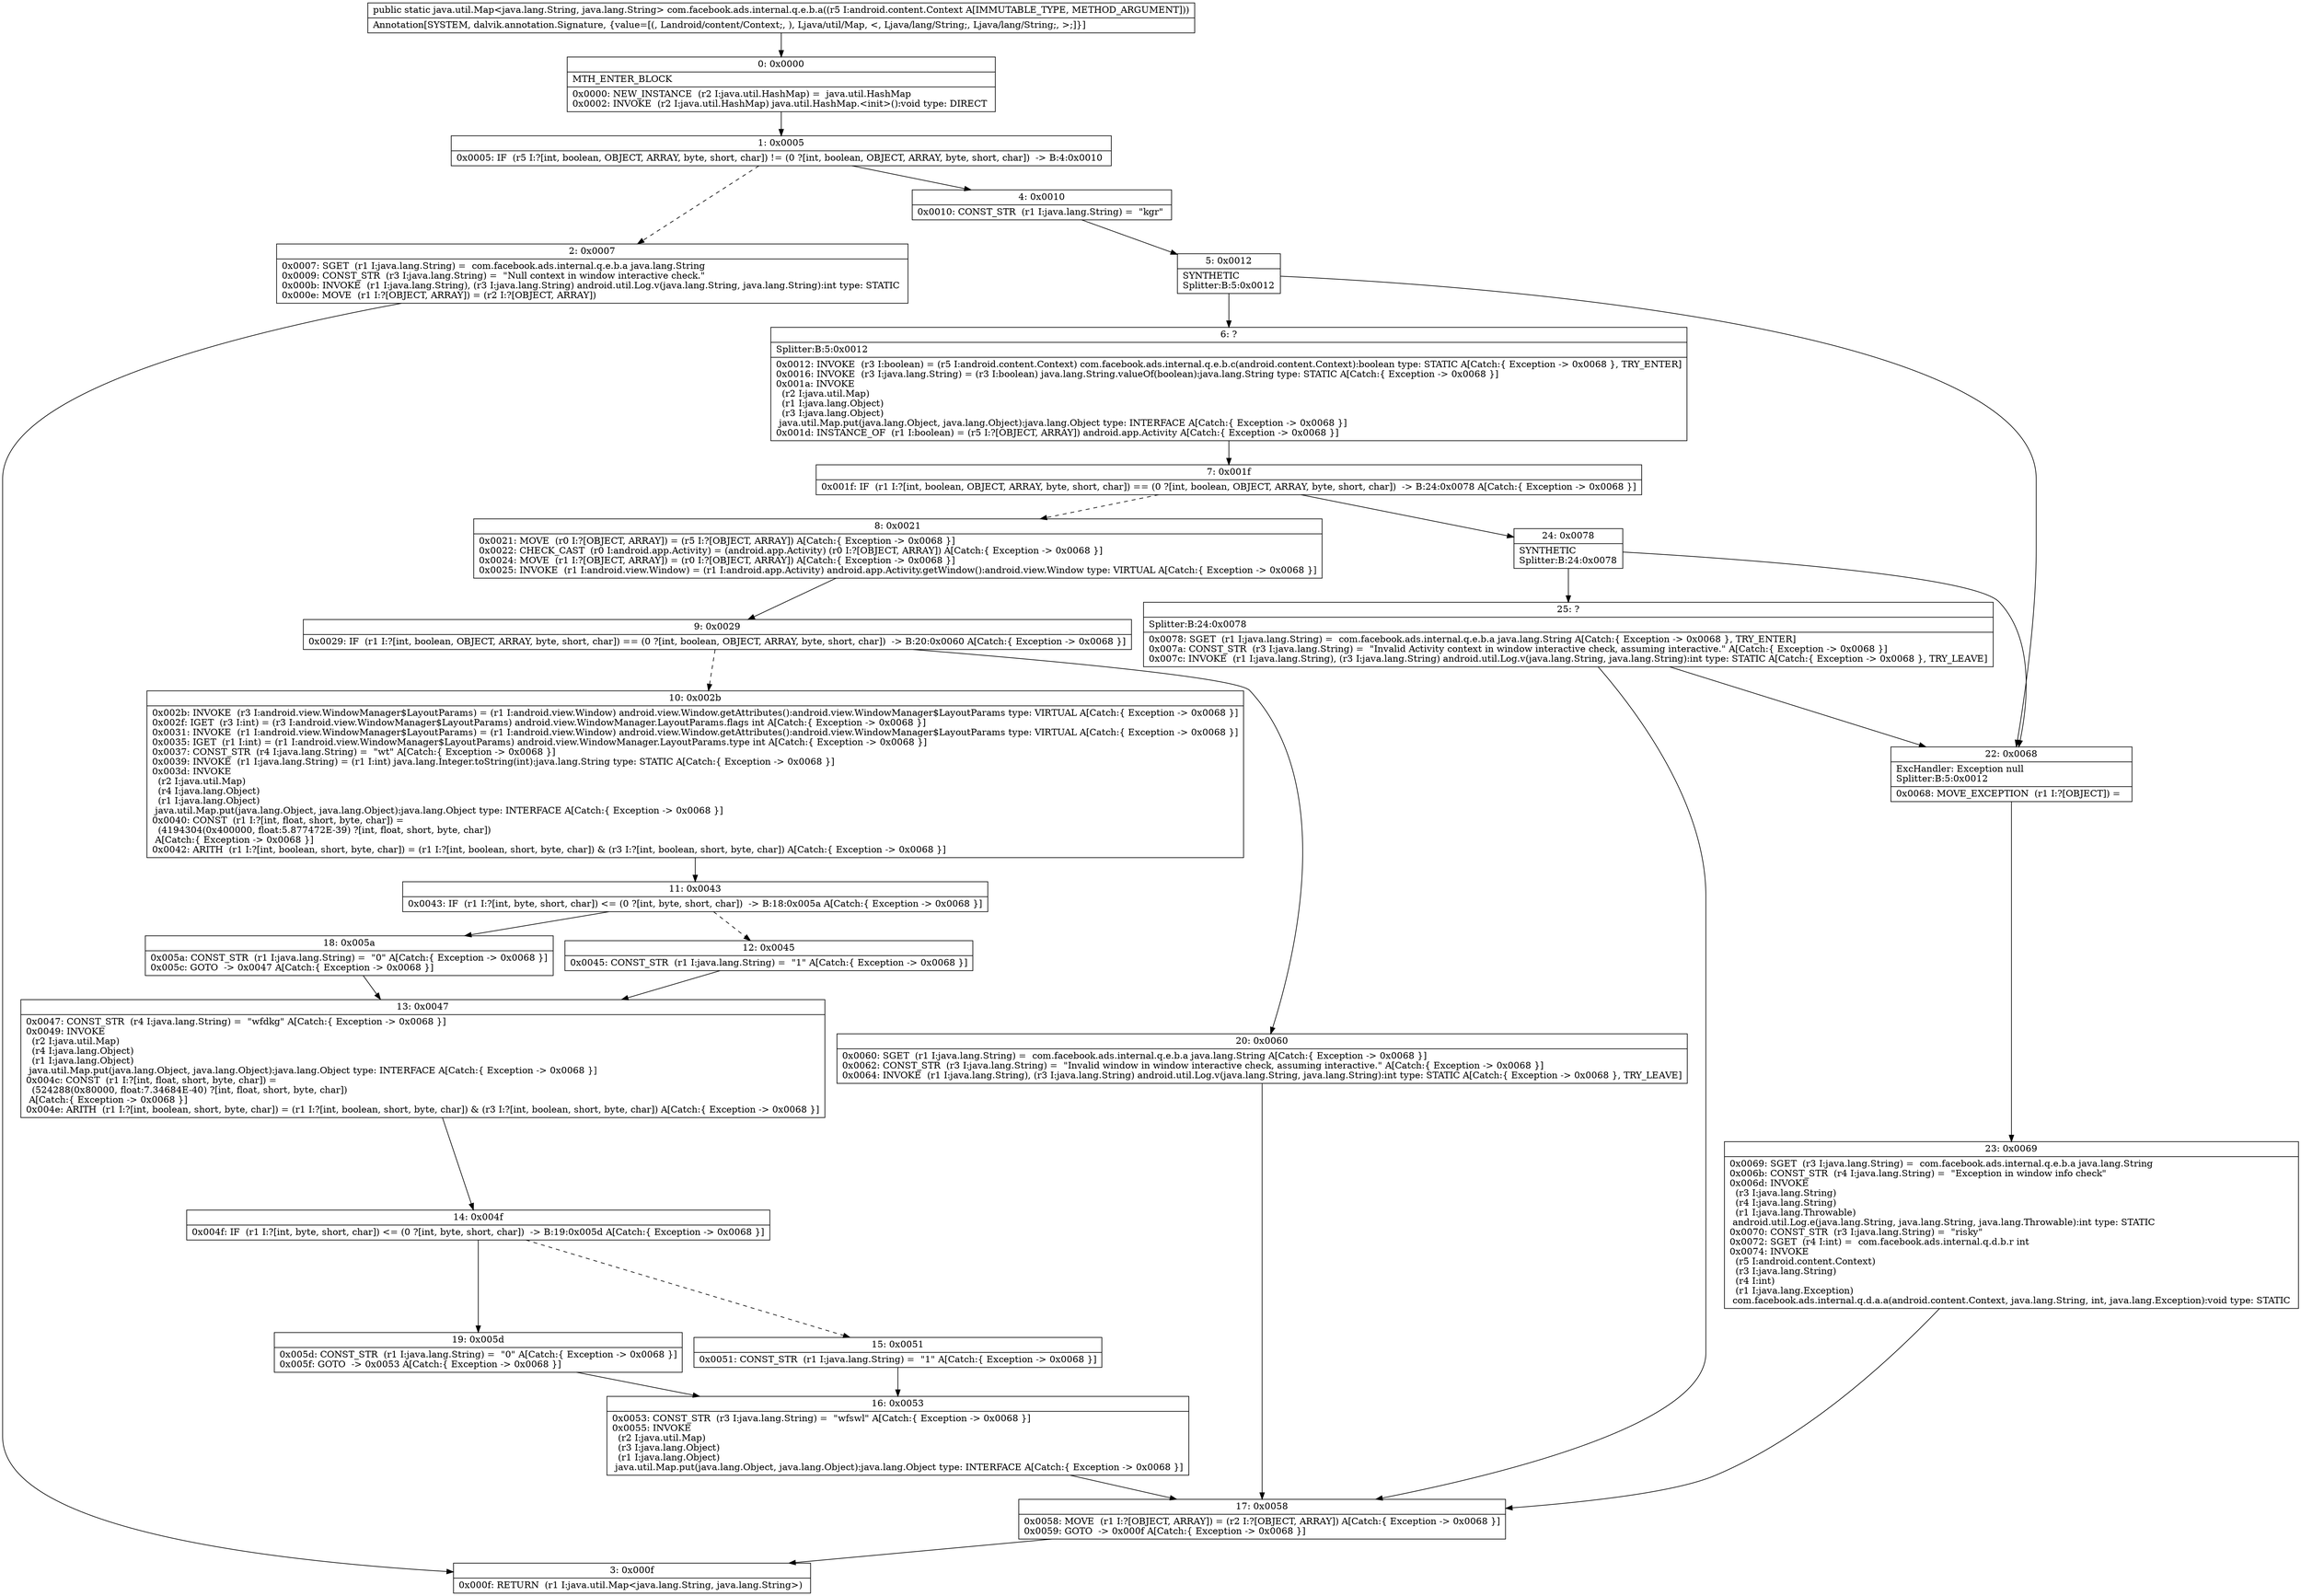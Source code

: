 digraph "CFG forcom.facebook.ads.internal.q.e.b.a(Landroid\/content\/Context;)Ljava\/util\/Map;" {
Node_0 [shape=record,label="{0\:\ 0x0000|MTH_ENTER_BLOCK\l|0x0000: NEW_INSTANCE  (r2 I:java.util.HashMap) =  java.util.HashMap \l0x0002: INVOKE  (r2 I:java.util.HashMap) java.util.HashMap.\<init\>():void type: DIRECT \l}"];
Node_1 [shape=record,label="{1\:\ 0x0005|0x0005: IF  (r5 I:?[int, boolean, OBJECT, ARRAY, byte, short, char]) != (0 ?[int, boolean, OBJECT, ARRAY, byte, short, char])  \-\> B:4:0x0010 \l}"];
Node_2 [shape=record,label="{2\:\ 0x0007|0x0007: SGET  (r1 I:java.lang.String) =  com.facebook.ads.internal.q.e.b.a java.lang.String \l0x0009: CONST_STR  (r3 I:java.lang.String) =  \"Null context in window interactive check.\" \l0x000b: INVOKE  (r1 I:java.lang.String), (r3 I:java.lang.String) android.util.Log.v(java.lang.String, java.lang.String):int type: STATIC \l0x000e: MOVE  (r1 I:?[OBJECT, ARRAY]) = (r2 I:?[OBJECT, ARRAY]) \l}"];
Node_3 [shape=record,label="{3\:\ 0x000f|0x000f: RETURN  (r1 I:java.util.Map\<java.lang.String, java.lang.String\>) \l}"];
Node_4 [shape=record,label="{4\:\ 0x0010|0x0010: CONST_STR  (r1 I:java.lang.String) =  \"kgr\" \l}"];
Node_5 [shape=record,label="{5\:\ 0x0012|SYNTHETIC\lSplitter:B:5:0x0012\l}"];
Node_6 [shape=record,label="{6\:\ ?|Splitter:B:5:0x0012\l|0x0012: INVOKE  (r3 I:boolean) = (r5 I:android.content.Context) com.facebook.ads.internal.q.e.b.c(android.content.Context):boolean type: STATIC A[Catch:\{ Exception \-\> 0x0068 \}, TRY_ENTER]\l0x0016: INVOKE  (r3 I:java.lang.String) = (r3 I:boolean) java.lang.String.valueOf(boolean):java.lang.String type: STATIC A[Catch:\{ Exception \-\> 0x0068 \}]\l0x001a: INVOKE  \l  (r2 I:java.util.Map)\l  (r1 I:java.lang.Object)\l  (r3 I:java.lang.Object)\l java.util.Map.put(java.lang.Object, java.lang.Object):java.lang.Object type: INTERFACE A[Catch:\{ Exception \-\> 0x0068 \}]\l0x001d: INSTANCE_OF  (r1 I:boolean) = (r5 I:?[OBJECT, ARRAY]) android.app.Activity A[Catch:\{ Exception \-\> 0x0068 \}]\l}"];
Node_7 [shape=record,label="{7\:\ 0x001f|0x001f: IF  (r1 I:?[int, boolean, OBJECT, ARRAY, byte, short, char]) == (0 ?[int, boolean, OBJECT, ARRAY, byte, short, char])  \-\> B:24:0x0078 A[Catch:\{ Exception \-\> 0x0068 \}]\l}"];
Node_8 [shape=record,label="{8\:\ 0x0021|0x0021: MOVE  (r0 I:?[OBJECT, ARRAY]) = (r5 I:?[OBJECT, ARRAY]) A[Catch:\{ Exception \-\> 0x0068 \}]\l0x0022: CHECK_CAST  (r0 I:android.app.Activity) = (android.app.Activity) (r0 I:?[OBJECT, ARRAY]) A[Catch:\{ Exception \-\> 0x0068 \}]\l0x0024: MOVE  (r1 I:?[OBJECT, ARRAY]) = (r0 I:?[OBJECT, ARRAY]) A[Catch:\{ Exception \-\> 0x0068 \}]\l0x0025: INVOKE  (r1 I:android.view.Window) = (r1 I:android.app.Activity) android.app.Activity.getWindow():android.view.Window type: VIRTUAL A[Catch:\{ Exception \-\> 0x0068 \}]\l}"];
Node_9 [shape=record,label="{9\:\ 0x0029|0x0029: IF  (r1 I:?[int, boolean, OBJECT, ARRAY, byte, short, char]) == (0 ?[int, boolean, OBJECT, ARRAY, byte, short, char])  \-\> B:20:0x0060 A[Catch:\{ Exception \-\> 0x0068 \}]\l}"];
Node_10 [shape=record,label="{10\:\ 0x002b|0x002b: INVOKE  (r3 I:android.view.WindowManager$LayoutParams) = (r1 I:android.view.Window) android.view.Window.getAttributes():android.view.WindowManager$LayoutParams type: VIRTUAL A[Catch:\{ Exception \-\> 0x0068 \}]\l0x002f: IGET  (r3 I:int) = (r3 I:android.view.WindowManager$LayoutParams) android.view.WindowManager.LayoutParams.flags int A[Catch:\{ Exception \-\> 0x0068 \}]\l0x0031: INVOKE  (r1 I:android.view.WindowManager$LayoutParams) = (r1 I:android.view.Window) android.view.Window.getAttributes():android.view.WindowManager$LayoutParams type: VIRTUAL A[Catch:\{ Exception \-\> 0x0068 \}]\l0x0035: IGET  (r1 I:int) = (r1 I:android.view.WindowManager$LayoutParams) android.view.WindowManager.LayoutParams.type int A[Catch:\{ Exception \-\> 0x0068 \}]\l0x0037: CONST_STR  (r4 I:java.lang.String) =  \"wt\" A[Catch:\{ Exception \-\> 0x0068 \}]\l0x0039: INVOKE  (r1 I:java.lang.String) = (r1 I:int) java.lang.Integer.toString(int):java.lang.String type: STATIC A[Catch:\{ Exception \-\> 0x0068 \}]\l0x003d: INVOKE  \l  (r2 I:java.util.Map)\l  (r4 I:java.lang.Object)\l  (r1 I:java.lang.Object)\l java.util.Map.put(java.lang.Object, java.lang.Object):java.lang.Object type: INTERFACE A[Catch:\{ Exception \-\> 0x0068 \}]\l0x0040: CONST  (r1 I:?[int, float, short, byte, char]) = \l  (4194304(0x400000, float:5.877472E\-39) ?[int, float, short, byte, char])\l A[Catch:\{ Exception \-\> 0x0068 \}]\l0x0042: ARITH  (r1 I:?[int, boolean, short, byte, char]) = (r1 I:?[int, boolean, short, byte, char]) & (r3 I:?[int, boolean, short, byte, char]) A[Catch:\{ Exception \-\> 0x0068 \}]\l}"];
Node_11 [shape=record,label="{11\:\ 0x0043|0x0043: IF  (r1 I:?[int, byte, short, char]) \<= (0 ?[int, byte, short, char])  \-\> B:18:0x005a A[Catch:\{ Exception \-\> 0x0068 \}]\l}"];
Node_12 [shape=record,label="{12\:\ 0x0045|0x0045: CONST_STR  (r1 I:java.lang.String) =  \"1\" A[Catch:\{ Exception \-\> 0x0068 \}]\l}"];
Node_13 [shape=record,label="{13\:\ 0x0047|0x0047: CONST_STR  (r4 I:java.lang.String) =  \"wfdkg\" A[Catch:\{ Exception \-\> 0x0068 \}]\l0x0049: INVOKE  \l  (r2 I:java.util.Map)\l  (r4 I:java.lang.Object)\l  (r1 I:java.lang.Object)\l java.util.Map.put(java.lang.Object, java.lang.Object):java.lang.Object type: INTERFACE A[Catch:\{ Exception \-\> 0x0068 \}]\l0x004c: CONST  (r1 I:?[int, float, short, byte, char]) = \l  (524288(0x80000, float:7.34684E\-40) ?[int, float, short, byte, char])\l A[Catch:\{ Exception \-\> 0x0068 \}]\l0x004e: ARITH  (r1 I:?[int, boolean, short, byte, char]) = (r1 I:?[int, boolean, short, byte, char]) & (r3 I:?[int, boolean, short, byte, char]) A[Catch:\{ Exception \-\> 0x0068 \}]\l}"];
Node_14 [shape=record,label="{14\:\ 0x004f|0x004f: IF  (r1 I:?[int, byte, short, char]) \<= (0 ?[int, byte, short, char])  \-\> B:19:0x005d A[Catch:\{ Exception \-\> 0x0068 \}]\l}"];
Node_15 [shape=record,label="{15\:\ 0x0051|0x0051: CONST_STR  (r1 I:java.lang.String) =  \"1\" A[Catch:\{ Exception \-\> 0x0068 \}]\l}"];
Node_16 [shape=record,label="{16\:\ 0x0053|0x0053: CONST_STR  (r3 I:java.lang.String) =  \"wfswl\" A[Catch:\{ Exception \-\> 0x0068 \}]\l0x0055: INVOKE  \l  (r2 I:java.util.Map)\l  (r3 I:java.lang.Object)\l  (r1 I:java.lang.Object)\l java.util.Map.put(java.lang.Object, java.lang.Object):java.lang.Object type: INTERFACE A[Catch:\{ Exception \-\> 0x0068 \}]\l}"];
Node_17 [shape=record,label="{17\:\ 0x0058|0x0058: MOVE  (r1 I:?[OBJECT, ARRAY]) = (r2 I:?[OBJECT, ARRAY]) A[Catch:\{ Exception \-\> 0x0068 \}]\l0x0059: GOTO  \-\> 0x000f A[Catch:\{ Exception \-\> 0x0068 \}]\l}"];
Node_18 [shape=record,label="{18\:\ 0x005a|0x005a: CONST_STR  (r1 I:java.lang.String) =  \"0\" A[Catch:\{ Exception \-\> 0x0068 \}]\l0x005c: GOTO  \-\> 0x0047 A[Catch:\{ Exception \-\> 0x0068 \}]\l}"];
Node_19 [shape=record,label="{19\:\ 0x005d|0x005d: CONST_STR  (r1 I:java.lang.String) =  \"0\" A[Catch:\{ Exception \-\> 0x0068 \}]\l0x005f: GOTO  \-\> 0x0053 A[Catch:\{ Exception \-\> 0x0068 \}]\l}"];
Node_20 [shape=record,label="{20\:\ 0x0060|0x0060: SGET  (r1 I:java.lang.String) =  com.facebook.ads.internal.q.e.b.a java.lang.String A[Catch:\{ Exception \-\> 0x0068 \}]\l0x0062: CONST_STR  (r3 I:java.lang.String) =  \"Invalid window in window interactive check, assuming interactive.\" A[Catch:\{ Exception \-\> 0x0068 \}]\l0x0064: INVOKE  (r1 I:java.lang.String), (r3 I:java.lang.String) android.util.Log.v(java.lang.String, java.lang.String):int type: STATIC A[Catch:\{ Exception \-\> 0x0068 \}, TRY_LEAVE]\l}"];
Node_22 [shape=record,label="{22\:\ 0x0068|ExcHandler: Exception null\lSplitter:B:5:0x0012\l|0x0068: MOVE_EXCEPTION  (r1 I:?[OBJECT]) =  \l}"];
Node_23 [shape=record,label="{23\:\ 0x0069|0x0069: SGET  (r3 I:java.lang.String) =  com.facebook.ads.internal.q.e.b.a java.lang.String \l0x006b: CONST_STR  (r4 I:java.lang.String) =  \"Exception in window info check\" \l0x006d: INVOKE  \l  (r3 I:java.lang.String)\l  (r4 I:java.lang.String)\l  (r1 I:java.lang.Throwable)\l android.util.Log.e(java.lang.String, java.lang.String, java.lang.Throwable):int type: STATIC \l0x0070: CONST_STR  (r3 I:java.lang.String) =  \"risky\" \l0x0072: SGET  (r4 I:int) =  com.facebook.ads.internal.q.d.b.r int \l0x0074: INVOKE  \l  (r5 I:android.content.Context)\l  (r3 I:java.lang.String)\l  (r4 I:int)\l  (r1 I:java.lang.Exception)\l com.facebook.ads.internal.q.d.a.a(android.content.Context, java.lang.String, int, java.lang.Exception):void type: STATIC \l}"];
Node_24 [shape=record,label="{24\:\ 0x0078|SYNTHETIC\lSplitter:B:24:0x0078\l}"];
Node_25 [shape=record,label="{25\:\ ?|Splitter:B:24:0x0078\l|0x0078: SGET  (r1 I:java.lang.String) =  com.facebook.ads.internal.q.e.b.a java.lang.String A[Catch:\{ Exception \-\> 0x0068 \}, TRY_ENTER]\l0x007a: CONST_STR  (r3 I:java.lang.String) =  \"Invalid Activity context in window interactive check, assuming interactive.\" A[Catch:\{ Exception \-\> 0x0068 \}]\l0x007c: INVOKE  (r1 I:java.lang.String), (r3 I:java.lang.String) android.util.Log.v(java.lang.String, java.lang.String):int type: STATIC A[Catch:\{ Exception \-\> 0x0068 \}, TRY_LEAVE]\l}"];
MethodNode[shape=record,label="{public static java.util.Map\<java.lang.String, java.lang.String\> com.facebook.ads.internal.q.e.b.a((r5 I:android.content.Context A[IMMUTABLE_TYPE, METHOD_ARGUMENT]))  | Annotation[SYSTEM, dalvik.annotation.Signature, \{value=[(, Landroid\/content\/Context;, ), Ljava\/util\/Map, \<, Ljava\/lang\/String;, Ljava\/lang\/String;, \>;]\}]\l}"];
MethodNode -> Node_0;
Node_0 -> Node_1;
Node_1 -> Node_2[style=dashed];
Node_1 -> Node_4;
Node_2 -> Node_3;
Node_4 -> Node_5;
Node_5 -> Node_6;
Node_5 -> Node_22;
Node_6 -> Node_7;
Node_7 -> Node_8[style=dashed];
Node_7 -> Node_24;
Node_8 -> Node_9;
Node_9 -> Node_10[style=dashed];
Node_9 -> Node_20;
Node_10 -> Node_11;
Node_11 -> Node_12[style=dashed];
Node_11 -> Node_18;
Node_12 -> Node_13;
Node_13 -> Node_14;
Node_14 -> Node_15[style=dashed];
Node_14 -> Node_19;
Node_15 -> Node_16;
Node_16 -> Node_17;
Node_17 -> Node_3;
Node_18 -> Node_13;
Node_19 -> Node_16;
Node_20 -> Node_17;
Node_22 -> Node_23;
Node_23 -> Node_17;
Node_24 -> Node_25;
Node_24 -> Node_22;
Node_25 -> Node_22;
Node_25 -> Node_17;
}

